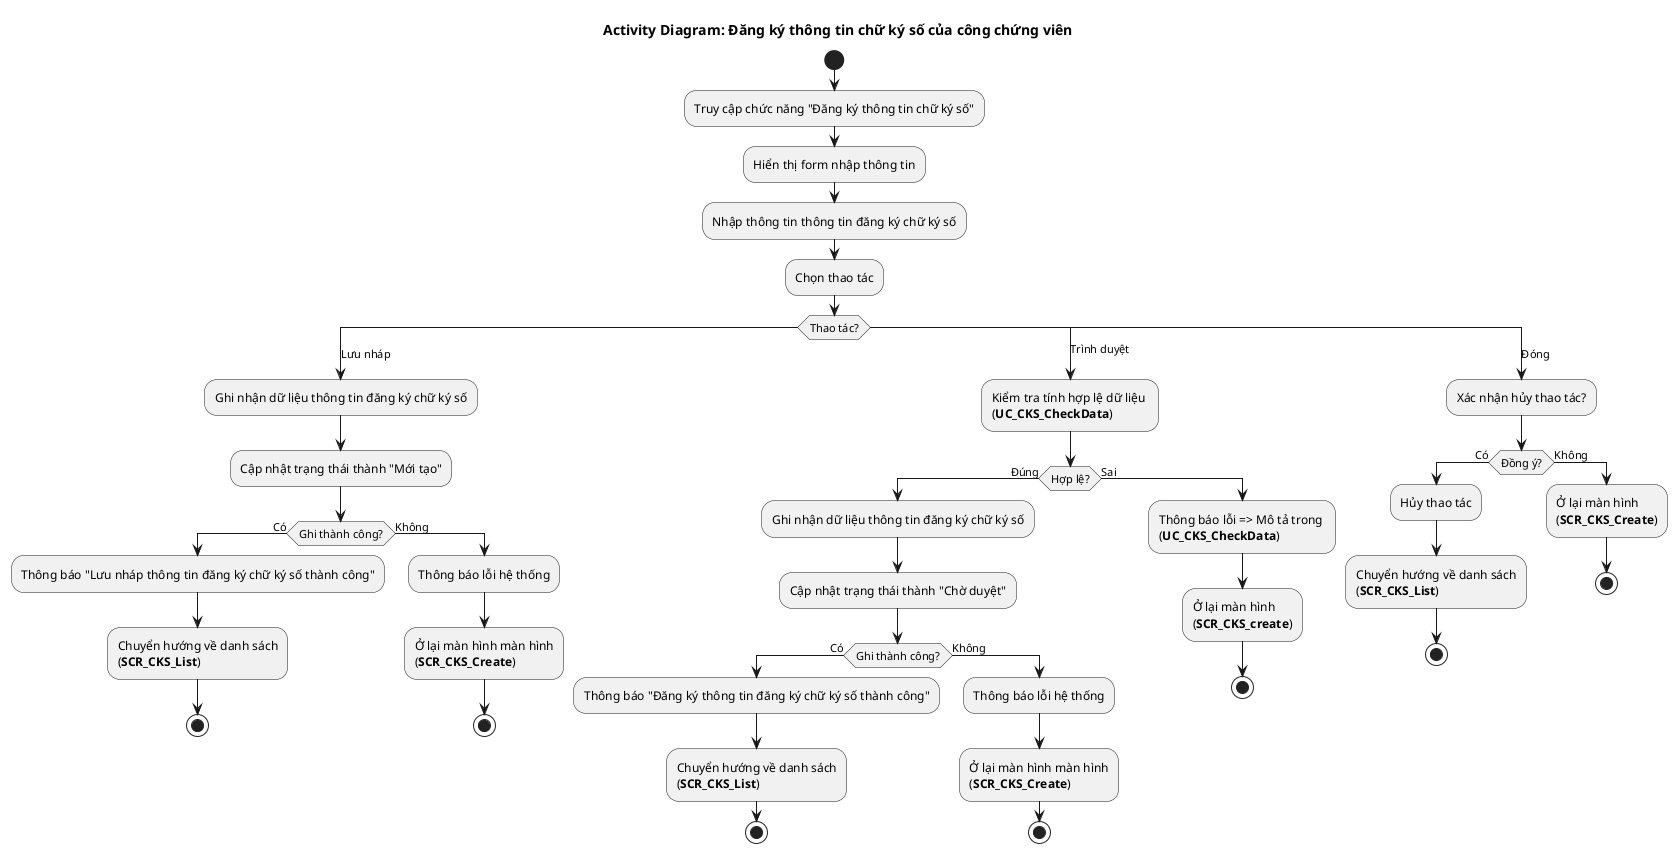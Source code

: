 @startuml AD_CKSManager_Create
!pragma layout smetana
title Activity Diagram: Đăng ký thông tin chữ ký số của công chứng viên
start
:Truy cập chức năng "Đăng ký thông tin chữ ký số";
:Hiển thị form nhập thông tin;
:Nhập thông tin thông tin đăng ký chữ ký số;
  :Chọn thao tác;
  switch (Thao tác?)
    case (Lưu nháp)
      :Ghi nhận dữ liệu thông tin đăng ký chữ ký số;
      :Cập nhật trạng thái thành "Mới tạo";
      if (Ghi thành công?) then (Có)
        :Thông báo "Lưu nháp thông tin đăng ký chữ ký số thành công";
        :Chuyển hướng về danh sách\n(**SCR_CKS_List**);
        stop
      else (Không)
        :Thông báo lỗi hệ thống;
        :Ở lại màn hình màn hình\n(**SCR_CKS_Create**);
        stop
      endif
    case (Trình duyệt)
      :Kiểm tra tính hợp lệ dữ liệu \n(**UC_CKS_CheckData**);
      if (Hợp lệ?) then (Đúng)
        :Ghi nhận dữ liệu thông tin đăng ký chữ ký số;
        :Cập nhật trạng thái thành "Chờ duyệt";
          if (Ghi thành công?) then (Có)
            :Thông báo "Đăng ký thông tin đăng ký chữ ký số thành công";
            :Chuyển hướng về danh sách\n(**SCR_CKS_List**);
            stop
          else (Không)
            :Thông báo lỗi hệ thống;
            :Ở lại màn hình màn hình\n(**SCR_CKS_Create**);
            stop
          endif
      else (Sai)
        :Thông báo lỗi => Mô tả trong \n(**UC_CKS_CheckData**);
        :Ở lại màn hình\n(**SCR_CKS_create**);
        stop
      endif
    case (Đóng)
      :Xác nhận hủy thao tác?;
      if (Đồng ý?) then (Có)
        :Hủy thao tác;
        :Chuyển hướng về danh sách\n(**SCR_CKS_List**);
        stop
      else (Không)
        :Ở lại màn hình\n(**SCR_CKS_Create**);
        stop
      endif
  endswitch
@enduml
